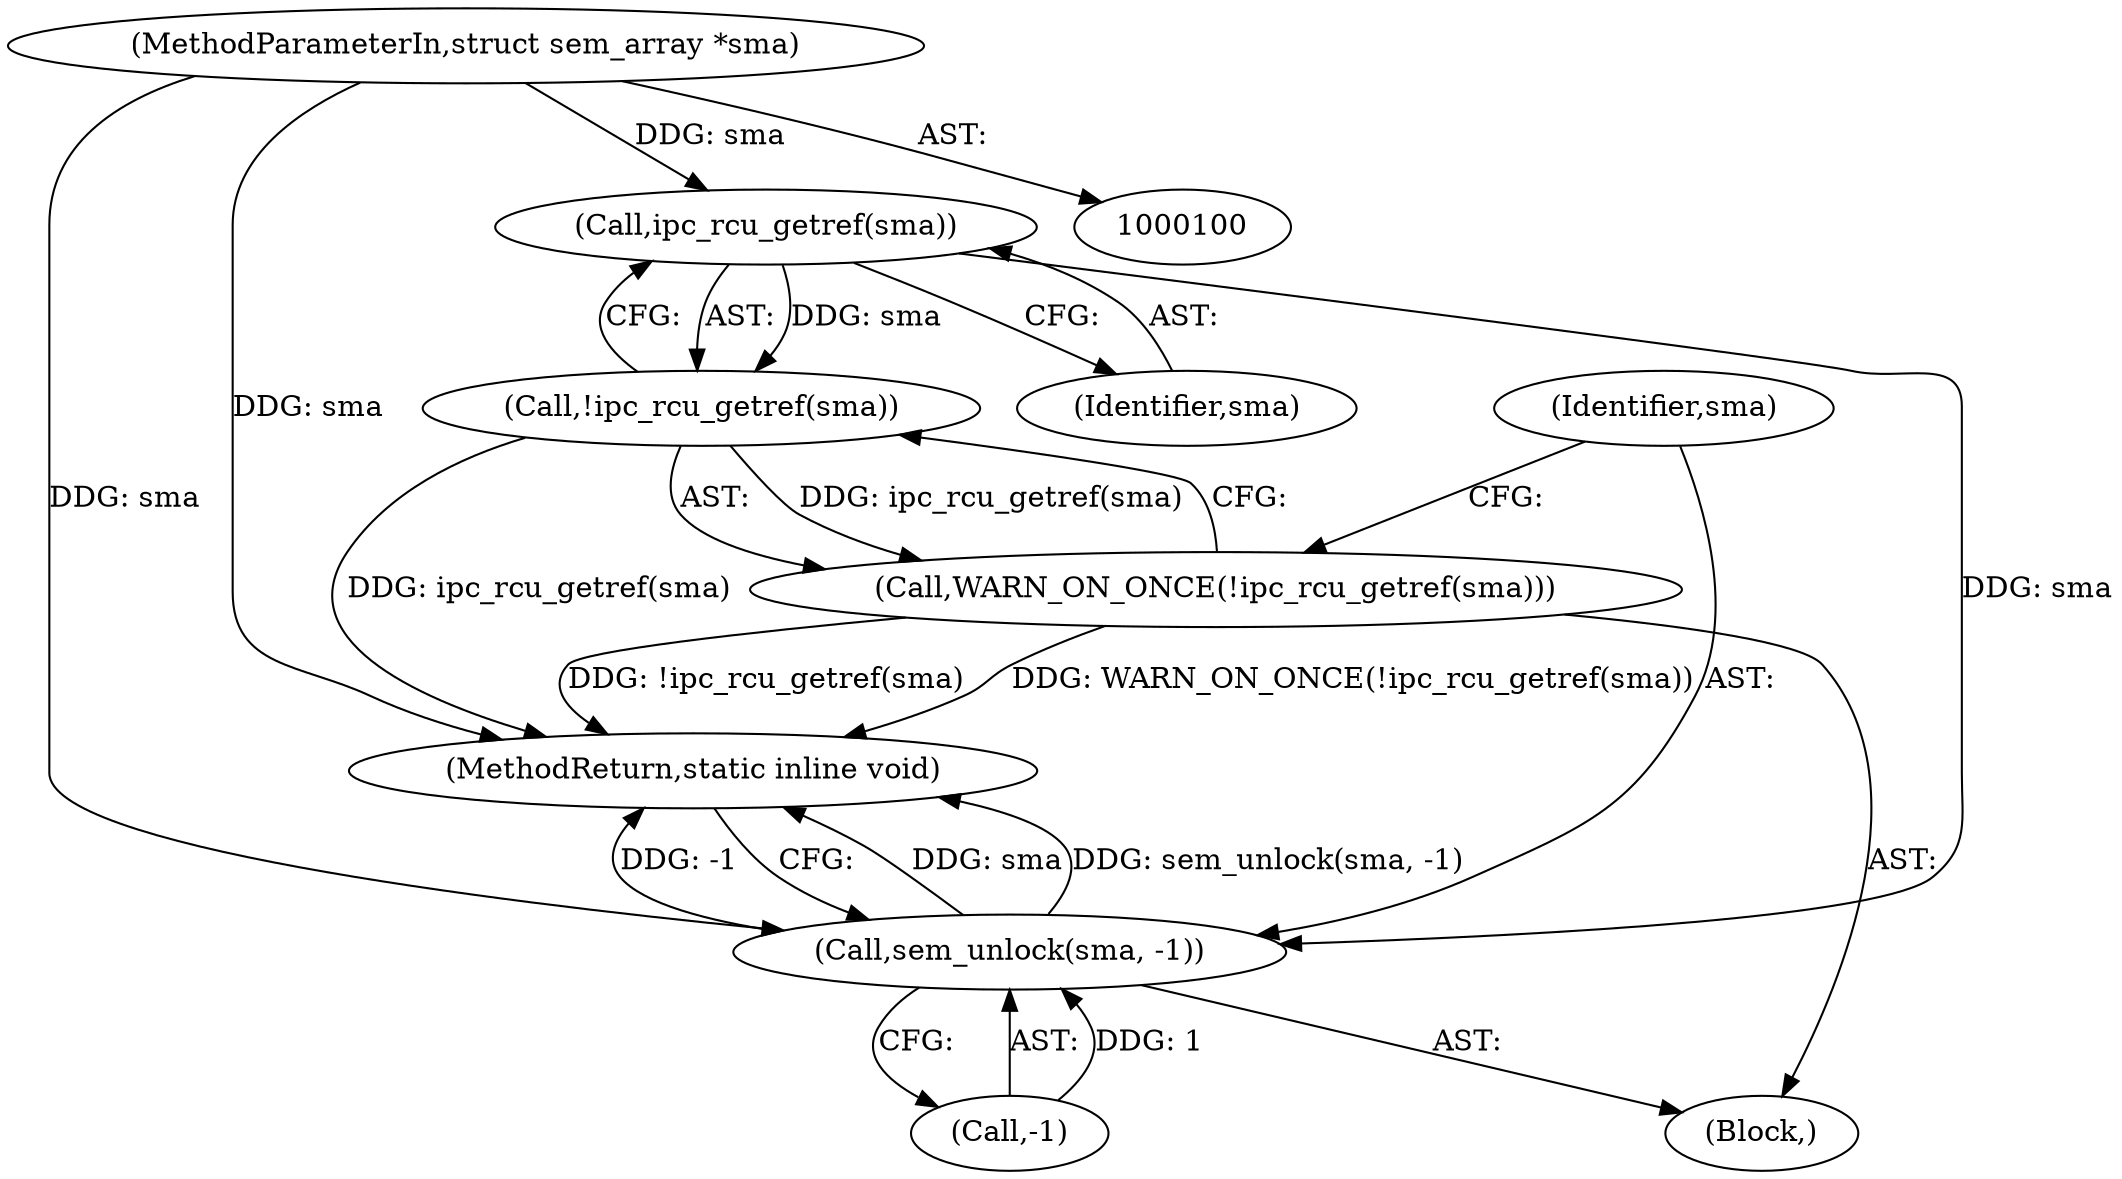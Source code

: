 digraph "0_linux_6062a8dc0517bce23e3c2f7d2fea5e22411269a3_6@pointer" {
"1000101" [label="(MethodParameterIn,struct sem_array *sma)"];
"1000105" [label="(Call,ipc_rcu_getref(sma))"];
"1000104" [label="(Call,!ipc_rcu_getref(sma))"];
"1000103" [label="(Call,WARN_ON_ONCE(!ipc_rcu_getref(sma)))"];
"1000107" [label="(Call,sem_unlock(sma, -1))"];
"1000104" [label="(Call,!ipc_rcu_getref(sma))"];
"1000103" [label="(Call,WARN_ON_ONCE(!ipc_rcu_getref(sma)))"];
"1000107" [label="(Call,sem_unlock(sma, -1))"];
"1000111" [label="(MethodReturn,static inline void)"];
"1000109" [label="(Call,-1)"];
"1000108" [label="(Identifier,sma)"];
"1000102" [label="(Block,)"];
"1000105" [label="(Call,ipc_rcu_getref(sma))"];
"1000106" [label="(Identifier,sma)"];
"1000101" [label="(MethodParameterIn,struct sem_array *sma)"];
"1000101" -> "1000100"  [label="AST: "];
"1000101" -> "1000111"  [label="DDG: sma"];
"1000101" -> "1000105"  [label="DDG: sma"];
"1000101" -> "1000107"  [label="DDG: sma"];
"1000105" -> "1000104"  [label="AST: "];
"1000105" -> "1000106"  [label="CFG: "];
"1000106" -> "1000105"  [label="AST: "];
"1000104" -> "1000105"  [label="CFG: "];
"1000105" -> "1000104"  [label="DDG: sma"];
"1000105" -> "1000107"  [label="DDG: sma"];
"1000104" -> "1000103"  [label="AST: "];
"1000103" -> "1000104"  [label="CFG: "];
"1000104" -> "1000111"  [label="DDG: ipc_rcu_getref(sma)"];
"1000104" -> "1000103"  [label="DDG: ipc_rcu_getref(sma)"];
"1000103" -> "1000102"  [label="AST: "];
"1000108" -> "1000103"  [label="CFG: "];
"1000103" -> "1000111"  [label="DDG: !ipc_rcu_getref(sma)"];
"1000103" -> "1000111"  [label="DDG: WARN_ON_ONCE(!ipc_rcu_getref(sma))"];
"1000107" -> "1000102"  [label="AST: "];
"1000107" -> "1000109"  [label="CFG: "];
"1000108" -> "1000107"  [label="AST: "];
"1000109" -> "1000107"  [label="AST: "];
"1000111" -> "1000107"  [label="CFG: "];
"1000107" -> "1000111"  [label="DDG: sma"];
"1000107" -> "1000111"  [label="DDG: sem_unlock(sma, -1)"];
"1000107" -> "1000111"  [label="DDG: -1"];
"1000109" -> "1000107"  [label="DDG: 1"];
}
